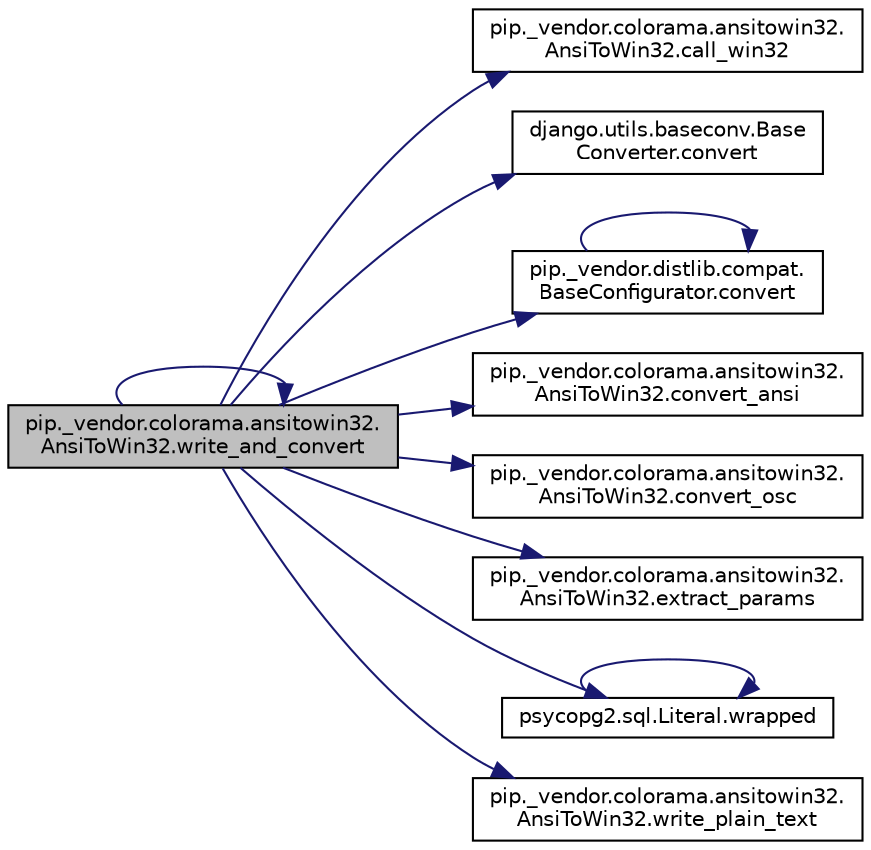 digraph "pip._vendor.colorama.ansitowin32.AnsiToWin32.write_and_convert"
{
 // LATEX_PDF_SIZE
  edge [fontname="Helvetica",fontsize="10",labelfontname="Helvetica",labelfontsize="10"];
  node [fontname="Helvetica",fontsize="10",shape=record];
  rankdir="LR";
  Node1 [label="pip._vendor.colorama.ansitowin32.\lAnsiToWin32.write_and_convert",height=0.2,width=0.4,color="black", fillcolor="grey75", style="filled", fontcolor="black",tooltip=" "];
  Node1 -> Node2 [color="midnightblue",fontsize="10",style="solid",fontname="Helvetica"];
  Node2 [label="pip._vendor.colorama.ansitowin32.\lAnsiToWin32.call_win32",height=0.2,width=0.4,color="black", fillcolor="white", style="filled",URL="$df/de6/classpip_1_1__vendor_1_1colorama_1_1ansitowin32_1_1_ansi_to_win32.html#a4c2d1ac2d58f37344273402e51ba4c09",tooltip=" "];
  Node1 -> Node3 [color="midnightblue",fontsize="10",style="solid",fontname="Helvetica"];
  Node3 [label="django.utils.baseconv.Base\lConverter.convert",height=0.2,width=0.4,color="black", fillcolor="white", style="filled",URL="$d0/dcc/classdjango_1_1utils_1_1baseconv_1_1_base_converter.html#a9a27b2a7db45e50683bb29e578593afb",tooltip=" "];
  Node1 -> Node4 [color="midnightblue",fontsize="10",style="solid",fontname="Helvetica"];
  Node4 [label="pip._vendor.distlib.compat.\lBaseConfigurator.convert",height=0.2,width=0.4,color="black", fillcolor="white", style="filled",URL="$dc/d1f/classpip_1_1__vendor_1_1distlib_1_1compat_1_1_base_configurator.html#a9a6c1c008baaf93514e9e760b9d44fce",tooltip=" "];
  Node4 -> Node4 [color="midnightblue",fontsize="10",style="solid",fontname="Helvetica"];
  Node1 -> Node5 [color="midnightblue",fontsize="10",style="solid",fontname="Helvetica"];
  Node5 [label="pip._vendor.colorama.ansitowin32.\lAnsiToWin32.convert_ansi",height=0.2,width=0.4,color="black", fillcolor="white", style="filled",URL="$df/de6/classpip_1_1__vendor_1_1colorama_1_1ansitowin32_1_1_ansi_to_win32.html#ac7c8287fb20a3935cd14a125640fde95",tooltip=" "];
  Node1 -> Node6 [color="midnightblue",fontsize="10",style="solid",fontname="Helvetica"];
  Node6 [label="pip._vendor.colorama.ansitowin32.\lAnsiToWin32.convert_osc",height=0.2,width=0.4,color="black", fillcolor="white", style="filled",URL="$df/de6/classpip_1_1__vendor_1_1colorama_1_1ansitowin32_1_1_ansi_to_win32.html#a6ad7fe3d2c5dd9ca1108f1f4b70f85b0",tooltip=" "];
  Node1 -> Node7 [color="midnightblue",fontsize="10",style="solid",fontname="Helvetica"];
  Node7 [label="pip._vendor.colorama.ansitowin32.\lAnsiToWin32.extract_params",height=0.2,width=0.4,color="black", fillcolor="white", style="filled",URL="$df/de6/classpip_1_1__vendor_1_1colorama_1_1ansitowin32_1_1_ansi_to_win32.html#a4861073b74dd6115cd31dcb890179bc0",tooltip=" "];
  Node1 -> Node8 [color="midnightblue",fontsize="10",style="solid",fontname="Helvetica"];
  Node8 [label="psycopg2.sql.Literal.wrapped",height=0.2,width=0.4,color="black", fillcolor="white", style="filled",URL="$d7/d7e/classpsycopg2_1_1sql_1_1_literal.html#a7644bcf208e3a27c25103d09b7fae554",tooltip=" "];
  Node8 -> Node8 [color="midnightblue",fontsize="10",style="solid",fontname="Helvetica"];
  Node1 -> Node1 [color="midnightblue",fontsize="10",style="solid",fontname="Helvetica"];
  Node1 -> Node9 [color="midnightblue",fontsize="10",style="solid",fontname="Helvetica"];
  Node9 [label="pip._vendor.colorama.ansitowin32.\lAnsiToWin32.write_plain_text",height=0.2,width=0.4,color="black", fillcolor="white", style="filled",URL="$df/de6/classpip_1_1__vendor_1_1colorama_1_1ansitowin32_1_1_ansi_to_win32.html#aa914722156e152368d73c19982726ce6",tooltip=" "];
}
